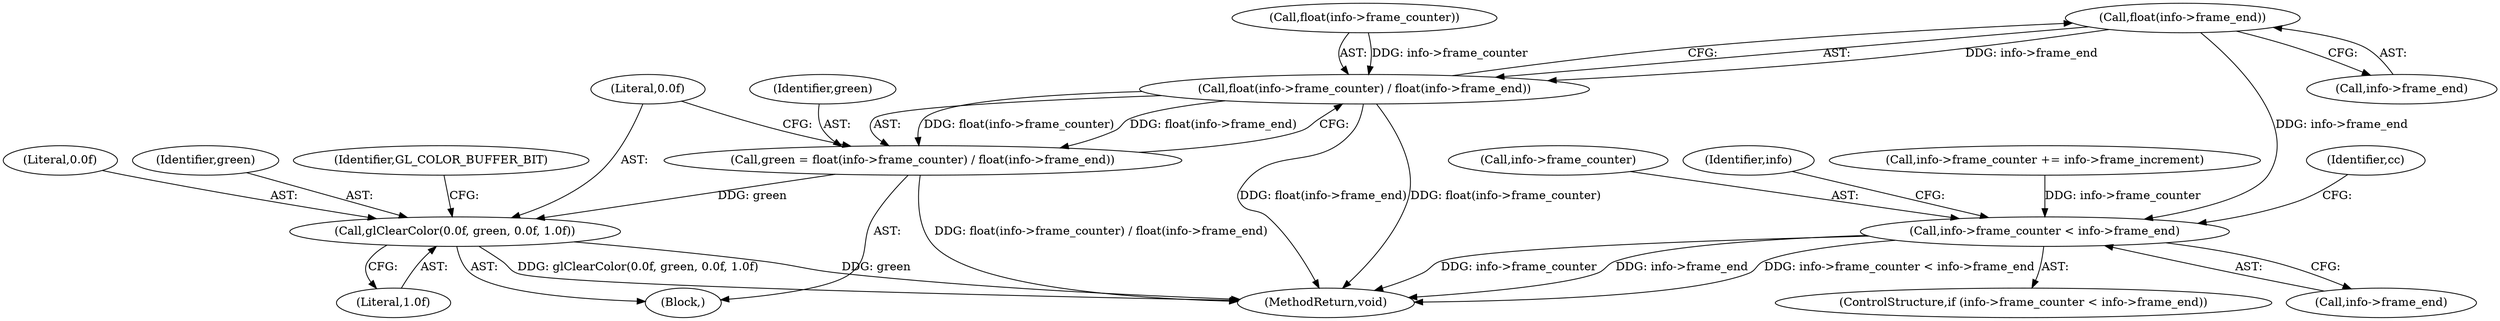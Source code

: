 digraph "0_Chrome_c96312d46205ea82764aba6255ecbb8dd5f57d11_0@pointer" {
"1000180" [label="(Call,float(info->frame_end))"];
"1000175" [label="(Call,float(info->frame_counter) / float(info->frame_end))"];
"1000173" [label="(Call,green = float(info->frame_counter) / float(info->frame_end))"];
"1000184" [label="(Call,glClearColor(0.0f, green, 0.0f, 1.0f))"];
"1000199" [label="(Call,info->frame_counter < info->frame_end)"];
"1000175" [label="(Call,float(info->frame_counter) / float(info->frame_end))"];
"1000190" [label="(Identifier,GL_COLOR_BUFFER_BIT)"];
"1000188" [label="(Literal,1.0f)"];
"1000174" [label="(Identifier,green)"];
"1000184" [label="(Call,glClearColor(0.0f, green, 0.0f, 1.0f))"];
"1000209" [label="(Identifier,cc)"];
"1000180" [label="(Call,float(info->frame_end))"];
"1000187" [label="(Literal,0.0f)"];
"1000198" [label="(ControlStructure,if (info->frame_counter < info->frame_end))"];
"1000181" [label="(Call,info->frame_end)"];
"1000200" [label="(Call,info->frame_counter)"];
"1000186" [label="(Identifier,green)"];
"1000203" [label="(Call,info->frame_end)"];
"1000173" [label="(Call,green = float(info->frame_counter) / float(info->frame_end))"];
"1000229" [label="(Identifier,info)"];
"1000105" [label="(Block,)"];
"1000199" [label="(Call,info->frame_counter < info->frame_end)"];
"1000191" [label="(Call,info->frame_counter += info->frame_increment)"];
"1000176" [label="(Call,float(info->frame_counter))"];
"1000236" [label="(MethodReturn,void)"];
"1000185" [label="(Literal,0.0f)"];
"1000180" -> "1000175"  [label="AST: "];
"1000180" -> "1000181"  [label="CFG: "];
"1000181" -> "1000180"  [label="AST: "];
"1000175" -> "1000180"  [label="CFG: "];
"1000180" -> "1000175"  [label="DDG: info->frame_end"];
"1000180" -> "1000199"  [label="DDG: info->frame_end"];
"1000175" -> "1000173"  [label="AST: "];
"1000176" -> "1000175"  [label="AST: "];
"1000173" -> "1000175"  [label="CFG: "];
"1000175" -> "1000236"  [label="DDG: float(info->frame_end)"];
"1000175" -> "1000236"  [label="DDG: float(info->frame_counter)"];
"1000175" -> "1000173"  [label="DDG: float(info->frame_counter)"];
"1000175" -> "1000173"  [label="DDG: float(info->frame_end)"];
"1000176" -> "1000175"  [label="DDG: info->frame_counter"];
"1000173" -> "1000105"  [label="AST: "];
"1000174" -> "1000173"  [label="AST: "];
"1000185" -> "1000173"  [label="CFG: "];
"1000173" -> "1000236"  [label="DDG: float(info->frame_counter) / float(info->frame_end)"];
"1000173" -> "1000184"  [label="DDG: green"];
"1000184" -> "1000105"  [label="AST: "];
"1000184" -> "1000188"  [label="CFG: "];
"1000185" -> "1000184"  [label="AST: "];
"1000186" -> "1000184"  [label="AST: "];
"1000187" -> "1000184"  [label="AST: "];
"1000188" -> "1000184"  [label="AST: "];
"1000190" -> "1000184"  [label="CFG: "];
"1000184" -> "1000236"  [label="DDG: green"];
"1000184" -> "1000236"  [label="DDG: glClearColor(0.0f, green, 0.0f, 1.0f)"];
"1000199" -> "1000198"  [label="AST: "];
"1000199" -> "1000203"  [label="CFG: "];
"1000200" -> "1000199"  [label="AST: "];
"1000203" -> "1000199"  [label="AST: "];
"1000209" -> "1000199"  [label="CFG: "];
"1000229" -> "1000199"  [label="CFG: "];
"1000199" -> "1000236"  [label="DDG: info->frame_counter"];
"1000199" -> "1000236"  [label="DDG: info->frame_end"];
"1000199" -> "1000236"  [label="DDG: info->frame_counter < info->frame_end"];
"1000191" -> "1000199"  [label="DDG: info->frame_counter"];
}
